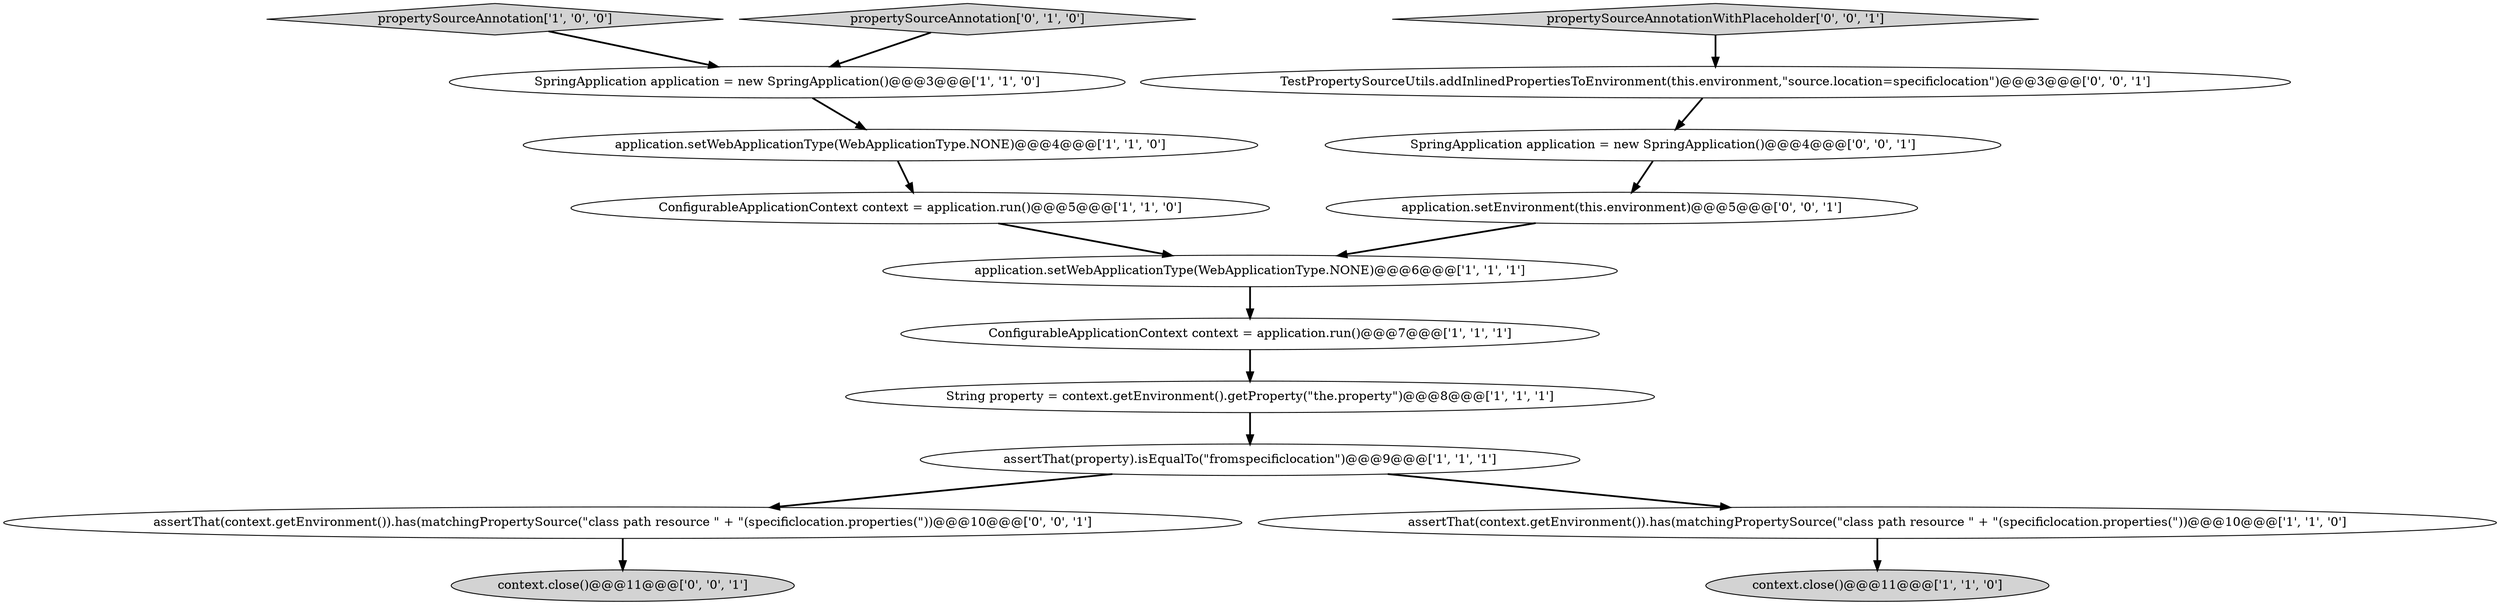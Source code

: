 digraph {
4 [style = filled, label = "context.close()@@@11@@@['1', '1', '0']", fillcolor = lightgray, shape = ellipse image = "AAA0AAABBB1BBB"];
13 [style = filled, label = "propertySourceAnnotationWithPlaceholder['0', '0', '1']", fillcolor = lightgray, shape = diamond image = "AAA0AAABBB3BBB"];
1 [style = filled, label = "ConfigurableApplicationContext context = application.run()@@@5@@@['1', '1', '0']", fillcolor = white, shape = ellipse image = "AAA0AAABBB1BBB"];
15 [style = filled, label = "application.setEnvironment(this.environment)@@@5@@@['0', '0', '1']", fillcolor = white, shape = ellipse image = "AAA0AAABBB3BBB"];
14 [style = filled, label = "SpringApplication application = new SpringApplication()@@@4@@@['0', '0', '1']", fillcolor = white, shape = ellipse image = "AAA0AAABBB3BBB"];
16 [style = filled, label = "context.close()@@@11@@@['0', '0', '1']", fillcolor = lightgray, shape = ellipse image = "AAA0AAABBB3BBB"];
6 [style = filled, label = "application.setWebApplicationType(WebApplicationType.NONE)@@@6@@@['1', '1', '1']", fillcolor = white, shape = ellipse image = "AAA0AAABBB1BBB"];
2 [style = filled, label = "String property = context.getEnvironment().getProperty(\"the.property\")@@@8@@@['1', '1', '1']", fillcolor = white, shape = ellipse image = "AAA0AAABBB1BBB"];
7 [style = filled, label = "assertThat(property).isEqualTo(\"fromspecificlocation\")@@@9@@@['1', '1', '1']", fillcolor = white, shape = ellipse image = "AAA0AAABBB1BBB"];
9 [style = filled, label = "propertySourceAnnotation['1', '0', '0']", fillcolor = lightgray, shape = diamond image = "AAA0AAABBB1BBB"];
11 [style = filled, label = "assertThat(context.getEnvironment()).has(matchingPropertySource(\"class path resource \" + \"(specificlocation.properties(\"))@@@10@@@['0', '0', '1']", fillcolor = white, shape = ellipse image = "AAA0AAABBB3BBB"];
5 [style = filled, label = "SpringApplication application = new SpringApplication()@@@3@@@['1', '1', '0']", fillcolor = white, shape = ellipse image = "AAA0AAABBB1BBB"];
8 [style = filled, label = "assertThat(context.getEnvironment()).has(matchingPropertySource(\"class path resource \" + \"(specificlocation.properties(\"))@@@10@@@['1', '1', '0']", fillcolor = white, shape = ellipse image = "AAA0AAABBB1BBB"];
10 [style = filled, label = "propertySourceAnnotation['0', '1', '0']", fillcolor = lightgray, shape = diamond image = "AAA0AAABBB2BBB"];
0 [style = filled, label = "application.setWebApplicationType(WebApplicationType.NONE)@@@4@@@['1', '1', '0']", fillcolor = white, shape = ellipse image = "AAA0AAABBB1BBB"];
3 [style = filled, label = "ConfigurableApplicationContext context = application.run()@@@7@@@['1', '1', '1']", fillcolor = white, shape = ellipse image = "AAA0AAABBB1BBB"];
12 [style = filled, label = "TestPropertySourceUtils.addInlinedPropertiesToEnvironment(this.environment,\"source.location=specificlocation\")@@@3@@@['0', '0', '1']", fillcolor = white, shape = ellipse image = "AAA0AAABBB3BBB"];
9->5 [style = bold, label=""];
11->16 [style = bold, label=""];
6->3 [style = bold, label=""];
14->15 [style = bold, label=""];
15->6 [style = bold, label=""];
1->6 [style = bold, label=""];
7->11 [style = bold, label=""];
2->7 [style = bold, label=""];
8->4 [style = bold, label=""];
10->5 [style = bold, label=""];
3->2 [style = bold, label=""];
5->0 [style = bold, label=""];
13->12 [style = bold, label=""];
7->8 [style = bold, label=""];
0->1 [style = bold, label=""];
12->14 [style = bold, label=""];
}
